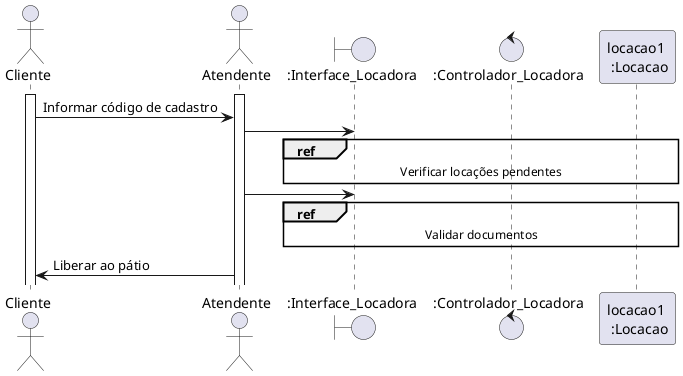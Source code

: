 @startuml

actor Cliente
actor Atendente
activate Cliente
activate Atendente

boundary ":Interface_Locadora" as interface
control ":Controlador_Locadora" as controler

participant "locacao1 \n :Locacao" as locacao

Cliente -> Atendente : Informar código de cadastro

Atendente -> interface
ref over interface, controler, locacao : Verificar locações pendentes
Atendente -> interface
ref over interface, controler, locacao : Validar documentos

Atendente -> Cliente : Liberar ao pátio

@enduml
